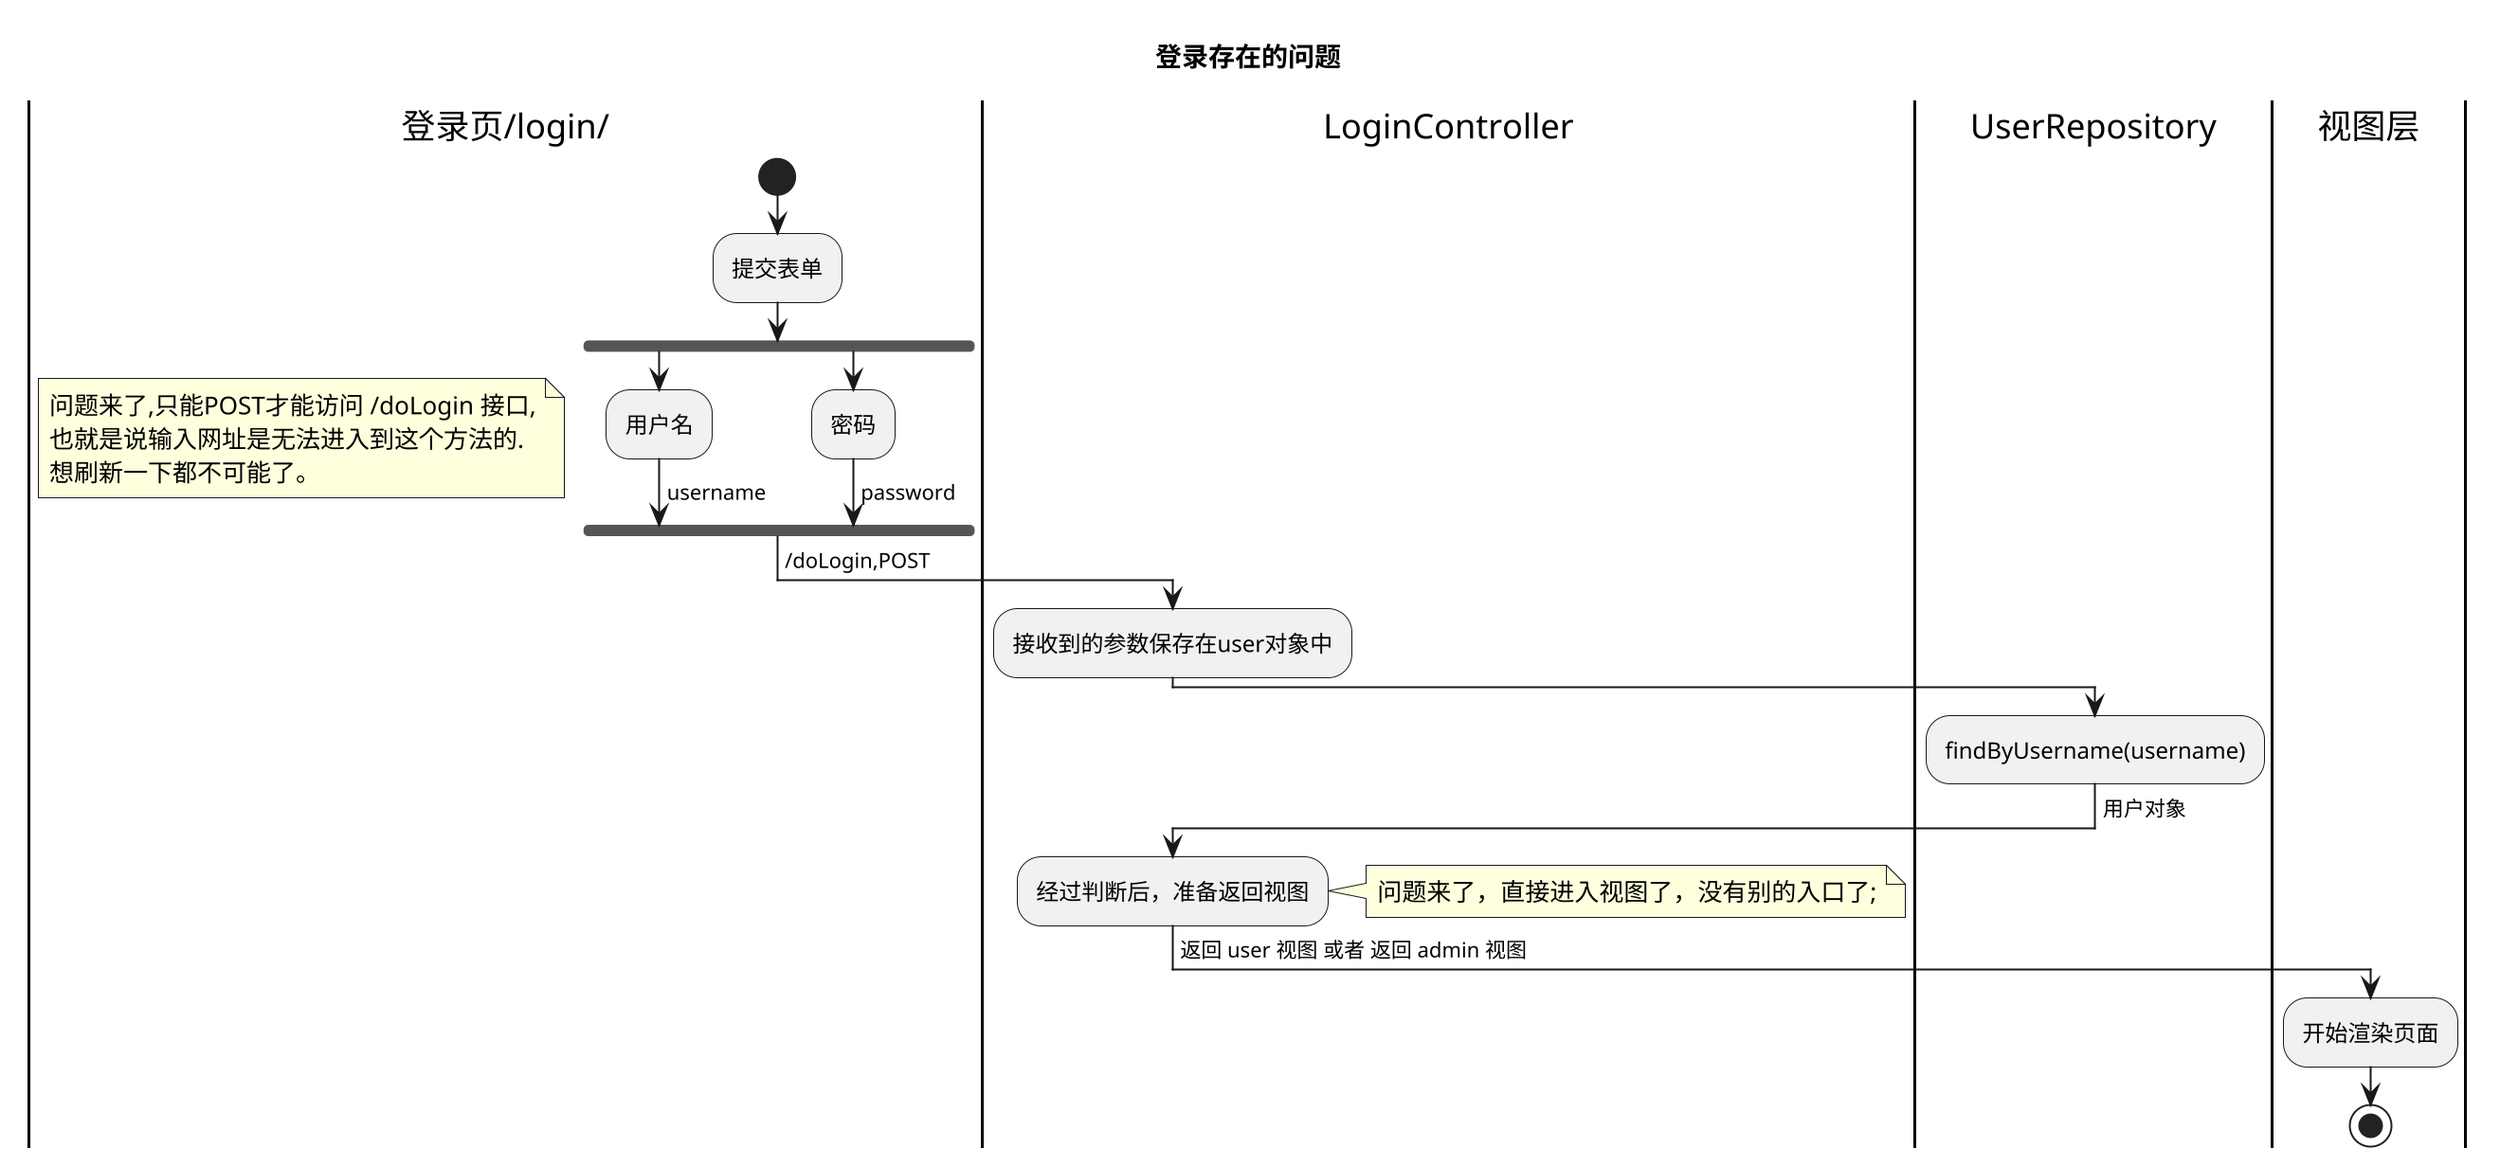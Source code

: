 @startuml
scale 2
title 登录存在的问题
|登录页/login/|
start
:提交表单;
fork
:用户名;
->username;
fork again
:密码;
->password;
end fork

    ->/doLogin,POST;
    note left
    问题来了,只能POST才能访问 /doLogin 接口,
    也就是说输入网址是无法进入到这个方法的.
    想刷新一下都不可能了。
    end note
    |LoginController|
    :接收到的参数保存在user对象中;

        |UserRepository|
        :findByUsername(username);
        ->用户对象;

    |LoginController|
    :经过判断后，准备返回视图;
    ->返回 user 视图 或者 返回 admin 视图;
    note right:问题来了，直接进入视图了，没有别的入口了;

            |视图层|
            :开始渲染页面;

stop
@enduml